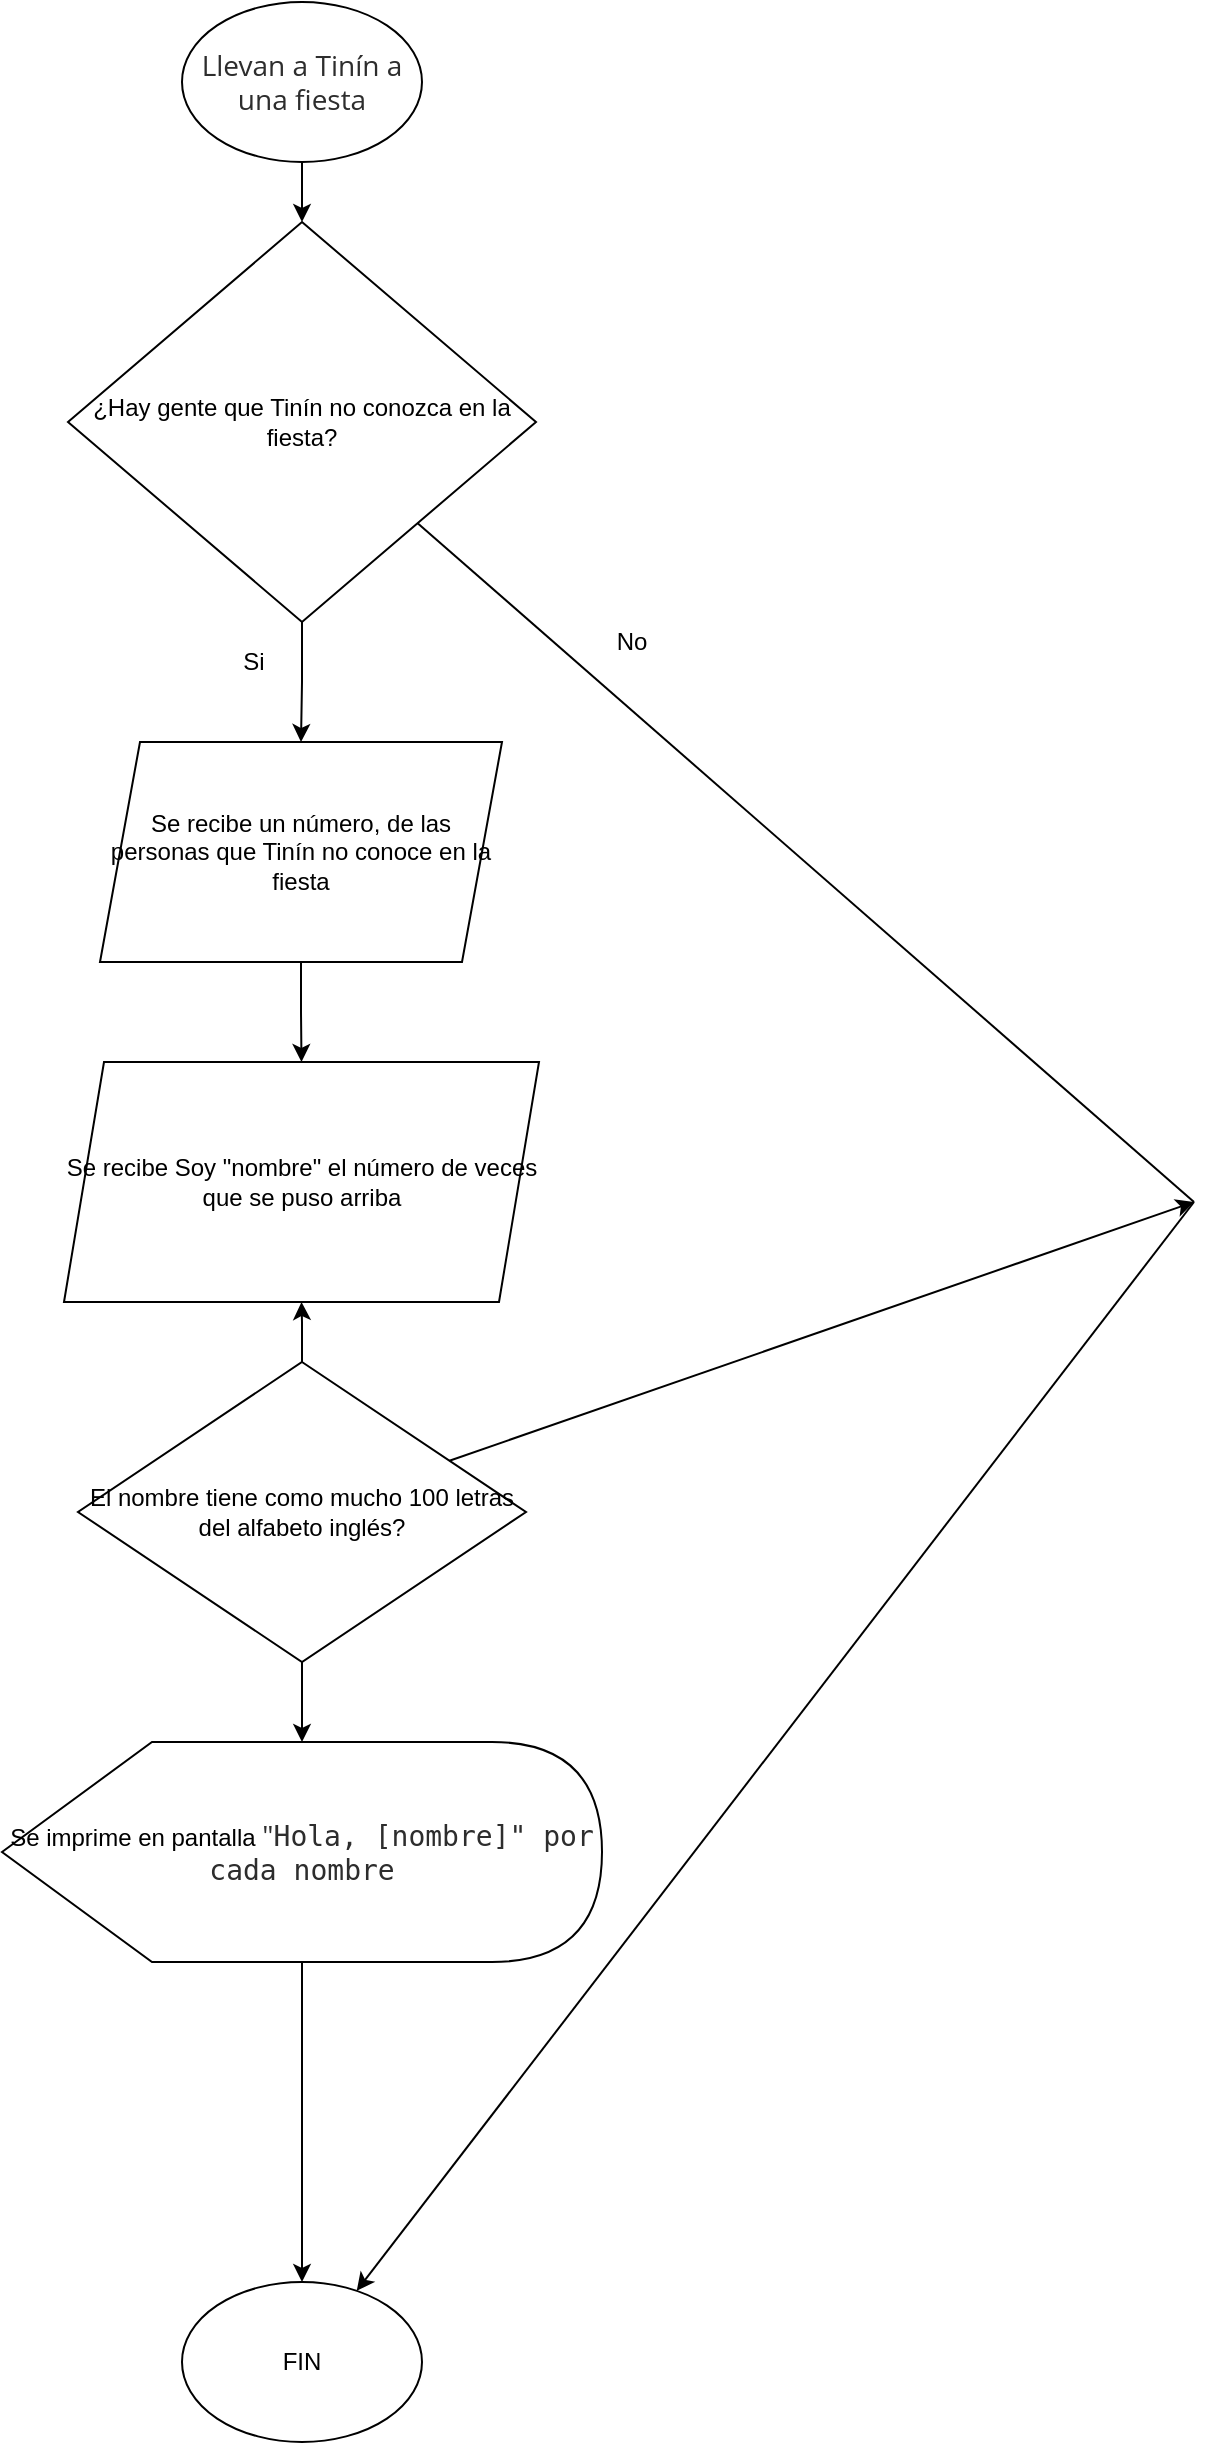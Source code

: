 <mxfile version="14.4.6" type="github">
  <diagram id="Erx3OJcyHx4riEtceRSi" name="Page-1">
    <mxGraphModel dx="1478" dy="1865" grid="1" gridSize="10" guides="1" tooltips="1" connect="1" arrows="1" fold="1" page="1" pageScale="1" pageWidth="827" pageHeight="1169" math="0" shadow="0">
      <root>
        <mxCell id="0" />
        <mxCell id="1" parent="0" />
        <mxCell id="QgEYjSGJs8B1K3zNiKlg-31" value="" style="edgeStyle=orthogonalEdgeStyle;rounded=0;orthogonalLoop=1;jettySize=auto;html=1;" edge="1" parent="1" source="QgEYjSGJs8B1K3zNiKlg-1" target="QgEYjSGJs8B1K3zNiKlg-30">
          <mxGeometry relative="1" as="geometry" />
        </mxCell>
        <mxCell id="QgEYjSGJs8B1K3zNiKlg-1" value="&lt;span style=&quot;color: rgb(45 , 45 , 45) ; font-family: &amp;#34;open sans&amp;#34; , &amp;#34;helvetica neue&amp;#34; , &amp;#34;helvetica&amp;#34; , &amp;#34;arial&amp;#34; , sans-serif ; font-size: 14px ; text-align: justify ; background-color: rgb(255 , 255 , 255)&quot;&gt;Llevan a&amp;nbsp;&lt;/span&gt;&lt;span style=&quot;color: rgb(45 , 45 , 45) ; font-family: &amp;#34;open sans&amp;#34; , &amp;#34;helvetica neue&amp;#34; , &amp;#34;helvetica&amp;#34; , &amp;#34;arial&amp;#34; , sans-serif ; font-size: 14px ; text-align: justify ; background-color: rgb(255 , 255 , 255)&quot;&gt;Tinín a una fiesta&lt;/span&gt;" style="ellipse;whiteSpace=wrap;html=1;" vertex="1" parent="1">
          <mxGeometry x="354" y="-280" width="120" height="80" as="geometry" />
        </mxCell>
        <mxCell id="QgEYjSGJs8B1K3zNiKlg-29" value="" style="edgeStyle=orthogonalEdgeStyle;rounded=0;orthogonalLoop=1;jettySize=auto;html=1;" edge="1" parent="1" source="QgEYjSGJs8B1K3zNiKlg-2" target="QgEYjSGJs8B1K3zNiKlg-23">
          <mxGeometry relative="1" as="geometry" />
        </mxCell>
        <mxCell id="QgEYjSGJs8B1K3zNiKlg-2" value="Se recibe un número, de las personas que Tinín no conoce en la fiesta" style="shape=parallelogram;perimeter=parallelogramPerimeter;whiteSpace=wrap;html=1;fixedSize=1;" vertex="1" parent="1">
          <mxGeometry x="313" y="90" width="201" height="110" as="geometry" />
        </mxCell>
        <mxCell id="QgEYjSGJs8B1K3zNiKlg-23" value="Se recibe Soy &quot;nombre&quot; el número de veces que se puso arriba" style="shape=parallelogram;perimeter=parallelogramPerimeter;whiteSpace=wrap;html=1;fixedSize=1;" vertex="1" parent="1">
          <mxGeometry x="295" y="250" width="237.5" height="120" as="geometry" />
        </mxCell>
        <mxCell id="QgEYjSGJs8B1K3zNiKlg-28" value="" style="edgeStyle=orthogonalEdgeStyle;rounded=0;orthogonalLoop=1;jettySize=auto;html=1;" edge="1" parent="1" source="QgEYjSGJs8B1K3zNiKlg-42" target="QgEYjSGJs8B1K3zNiKlg-27">
          <mxGeometry relative="1" as="geometry">
            <mxPoint x="414" y="530" as="sourcePoint" />
          </mxGeometry>
        </mxCell>
        <mxCell id="QgEYjSGJs8B1K3zNiKlg-27" value="FIN&lt;br&gt;" style="ellipse;whiteSpace=wrap;html=1;" vertex="1" parent="1">
          <mxGeometry x="354" y="860" width="120" height="80" as="geometry" />
        </mxCell>
        <mxCell id="QgEYjSGJs8B1K3zNiKlg-32" value="" style="edgeStyle=orthogonalEdgeStyle;rounded=0;orthogonalLoop=1;jettySize=auto;html=1;" edge="1" parent="1" source="QgEYjSGJs8B1K3zNiKlg-30" target="QgEYjSGJs8B1K3zNiKlg-2">
          <mxGeometry relative="1" as="geometry" />
        </mxCell>
        <mxCell id="QgEYjSGJs8B1K3zNiKlg-30" value="¿Hay gente que Tinín no conozca en la&lt;br&gt;fiesta?" style="rhombus;whiteSpace=wrap;html=1;" vertex="1" parent="1">
          <mxGeometry x="297" y="-170" width="234" height="200" as="geometry" />
        </mxCell>
        <mxCell id="QgEYjSGJs8B1K3zNiKlg-33" value="No" style="text;html=1;strokeColor=none;fillColor=none;align=center;verticalAlign=middle;whiteSpace=wrap;rounded=0;" vertex="1" parent="1">
          <mxGeometry x="559" y="30" width="40" height="20" as="geometry" />
        </mxCell>
        <mxCell id="QgEYjSGJs8B1K3zNiKlg-34" value="Si" style="text;html=1;strokeColor=none;fillColor=none;align=center;verticalAlign=middle;whiteSpace=wrap;rounded=0;" vertex="1" parent="1">
          <mxGeometry x="370" y="40" width="40" height="20" as="geometry" />
        </mxCell>
        <mxCell id="QgEYjSGJs8B1K3zNiKlg-39" value="" style="endArrow=none;html=1;" edge="1" parent="1" source="QgEYjSGJs8B1K3zNiKlg-30">
          <mxGeometry width="50" height="50" relative="1" as="geometry">
            <mxPoint x="510" y="70" as="sourcePoint" />
            <mxPoint x="860" y="320" as="targetPoint" />
          </mxGeometry>
        </mxCell>
        <mxCell id="QgEYjSGJs8B1K3zNiKlg-40" value="" style="endArrow=classic;html=1;" edge="1" parent="1" target="QgEYjSGJs8B1K3zNiKlg-27">
          <mxGeometry width="50" height="50" relative="1" as="geometry">
            <mxPoint x="860" y="320" as="sourcePoint" />
            <mxPoint x="560" y="420" as="targetPoint" />
          </mxGeometry>
        </mxCell>
        <mxCell id="QgEYjSGJs8B1K3zNiKlg-42" value="&lt;span&gt;Se imprime en pantalla&amp;nbsp;&lt;/span&gt;&lt;span style=&quot;color: rgb(45 , 45 , 45) ; font-family: &amp;#34;open sans&amp;#34; , &amp;#34;helvetica neue&amp;#34; , &amp;#34;helvetica&amp;#34; , &amp;#34;arial&amp;#34; , sans-serif ; font-size: 14px ; text-align: justify ; background-color: rgb(255 , 255 , 255)&quot;&gt;&quot;&lt;/span&gt;&lt;tt style=&quot;box-sizing: border-box ; color: rgb(45 , 45 , 45) ; font-size: 14px ; text-align: justify ; background-color: rgb(255 , 255 , 255)&quot;&gt;Hola, [nombre]&quot; por cada nombre&lt;/tt&gt;" style="shape=display;whiteSpace=wrap;html=1;" vertex="1" parent="1">
          <mxGeometry x="264" y="590" width="300" height="110" as="geometry" />
        </mxCell>
        <mxCell id="QgEYjSGJs8B1K3zNiKlg-47" value="" style="edgeStyle=orthogonalEdgeStyle;rounded=0;orthogonalLoop=1;jettySize=auto;html=1;" edge="1" parent="1" source="QgEYjSGJs8B1K3zNiKlg-46" target="QgEYjSGJs8B1K3zNiKlg-23">
          <mxGeometry relative="1" as="geometry" />
        </mxCell>
        <mxCell id="QgEYjSGJs8B1K3zNiKlg-48" value="" style="edgeStyle=orthogonalEdgeStyle;rounded=0;orthogonalLoop=1;jettySize=auto;html=1;" edge="1" parent="1" source="QgEYjSGJs8B1K3zNiKlg-46" target="QgEYjSGJs8B1K3zNiKlg-42">
          <mxGeometry relative="1" as="geometry" />
        </mxCell>
        <mxCell id="QgEYjSGJs8B1K3zNiKlg-46" value="El nombre tiene como mucho 100 letras&lt;br&gt;del alfabeto inglés?" style="rhombus;whiteSpace=wrap;html=1;" vertex="1" parent="1">
          <mxGeometry x="302" y="400" width="224" height="150" as="geometry" />
        </mxCell>
        <mxCell id="QgEYjSGJs8B1K3zNiKlg-49" value="" style="endArrow=classic;html=1;" edge="1" parent="1" source="QgEYjSGJs8B1K3zNiKlg-46">
          <mxGeometry width="50" height="50" relative="1" as="geometry">
            <mxPoint x="510" y="450" as="sourcePoint" />
            <mxPoint x="860" y="320" as="targetPoint" />
          </mxGeometry>
        </mxCell>
      </root>
    </mxGraphModel>
  </diagram>
</mxfile>
